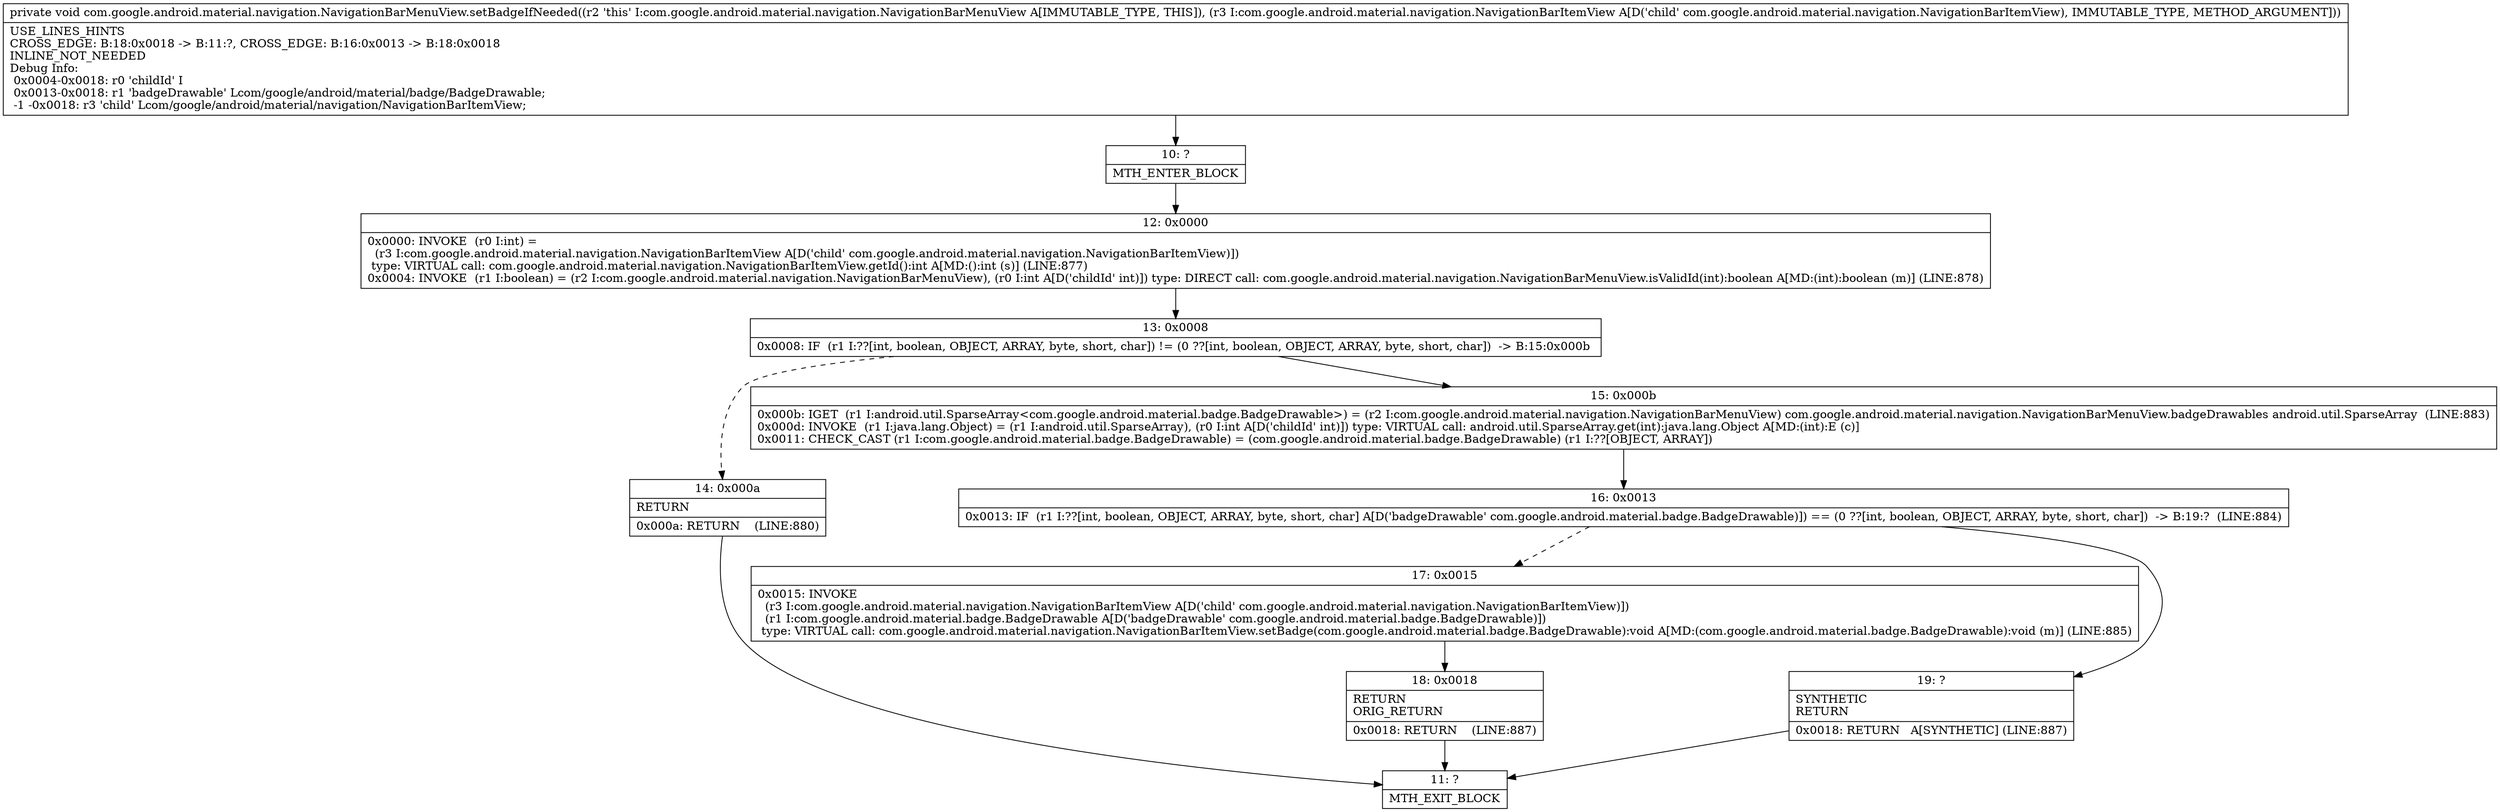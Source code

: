 digraph "CFG forcom.google.android.material.navigation.NavigationBarMenuView.setBadgeIfNeeded(Lcom\/google\/android\/material\/navigation\/NavigationBarItemView;)V" {
Node_10 [shape=record,label="{10\:\ ?|MTH_ENTER_BLOCK\l}"];
Node_12 [shape=record,label="{12\:\ 0x0000|0x0000: INVOKE  (r0 I:int) = \l  (r3 I:com.google.android.material.navigation.NavigationBarItemView A[D('child' com.google.android.material.navigation.NavigationBarItemView)])\l type: VIRTUAL call: com.google.android.material.navigation.NavigationBarItemView.getId():int A[MD:():int (s)] (LINE:877)\l0x0004: INVOKE  (r1 I:boolean) = (r2 I:com.google.android.material.navigation.NavigationBarMenuView), (r0 I:int A[D('childId' int)]) type: DIRECT call: com.google.android.material.navigation.NavigationBarMenuView.isValidId(int):boolean A[MD:(int):boolean (m)] (LINE:878)\l}"];
Node_13 [shape=record,label="{13\:\ 0x0008|0x0008: IF  (r1 I:??[int, boolean, OBJECT, ARRAY, byte, short, char]) != (0 ??[int, boolean, OBJECT, ARRAY, byte, short, char])  \-\> B:15:0x000b \l}"];
Node_14 [shape=record,label="{14\:\ 0x000a|RETURN\l|0x000a: RETURN    (LINE:880)\l}"];
Node_11 [shape=record,label="{11\:\ ?|MTH_EXIT_BLOCK\l}"];
Node_15 [shape=record,label="{15\:\ 0x000b|0x000b: IGET  (r1 I:android.util.SparseArray\<com.google.android.material.badge.BadgeDrawable\>) = (r2 I:com.google.android.material.navigation.NavigationBarMenuView) com.google.android.material.navigation.NavigationBarMenuView.badgeDrawables android.util.SparseArray  (LINE:883)\l0x000d: INVOKE  (r1 I:java.lang.Object) = (r1 I:android.util.SparseArray), (r0 I:int A[D('childId' int)]) type: VIRTUAL call: android.util.SparseArray.get(int):java.lang.Object A[MD:(int):E (c)]\l0x0011: CHECK_CAST (r1 I:com.google.android.material.badge.BadgeDrawable) = (com.google.android.material.badge.BadgeDrawable) (r1 I:??[OBJECT, ARRAY]) \l}"];
Node_16 [shape=record,label="{16\:\ 0x0013|0x0013: IF  (r1 I:??[int, boolean, OBJECT, ARRAY, byte, short, char] A[D('badgeDrawable' com.google.android.material.badge.BadgeDrawable)]) == (0 ??[int, boolean, OBJECT, ARRAY, byte, short, char])  \-\> B:19:?  (LINE:884)\l}"];
Node_17 [shape=record,label="{17\:\ 0x0015|0x0015: INVOKE  \l  (r3 I:com.google.android.material.navigation.NavigationBarItemView A[D('child' com.google.android.material.navigation.NavigationBarItemView)])\l  (r1 I:com.google.android.material.badge.BadgeDrawable A[D('badgeDrawable' com.google.android.material.badge.BadgeDrawable)])\l type: VIRTUAL call: com.google.android.material.navigation.NavigationBarItemView.setBadge(com.google.android.material.badge.BadgeDrawable):void A[MD:(com.google.android.material.badge.BadgeDrawable):void (m)] (LINE:885)\l}"];
Node_18 [shape=record,label="{18\:\ 0x0018|RETURN\lORIG_RETURN\l|0x0018: RETURN    (LINE:887)\l}"];
Node_19 [shape=record,label="{19\:\ ?|SYNTHETIC\lRETURN\l|0x0018: RETURN   A[SYNTHETIC] (LINE:887)\l}"];
MethodNode[shape=record,label="{private void com.google.android.material.navigation.NavigationBarMenuView.setBadgeIfNeeded((r2 'this' I:com.google.android.material.navigation.NavigationBarMenuView A[IMMUTABLE_TYPE, THIS]), (r3 I:com.google.android.material.navigation.NavigationBarItemView A[D('child' com.google.android.material.navigation.NavigationBarItemView), IMMUTABLE_TYPE, METHOD_ARGUMENT]))  | USE_LINES_HINTS\lCROSS_EDGE: B:18:0x0018 \-\> B:11:?, CROSS_EDGE: B:16:0x0013 \-\> B:18:0x0018\lINLINE_NOT_NEEDED\lDebug Info:\l  0x0004\-0x0018: r0 'childId' I\l  0x0013\-0x0018: r1 'badgeDrawable' Lcom\/google\/android\/material\/badge\/BadgeDrawable;\l  \-1 \-0x0018: r3 'child' Lcom\/google\/android\/material\/navigation\/NavigationBarItemView;\l}"];
MethodNode -> Node_10;Node_10 -> Node_12;
Node_12 -> Node_13;
Node_13 -> Node_14[style=dashed];
Node_13 -> Node_15;
Node_14 -> Node_11;
Node_15 -> Node_16;
Node_16 -> Node_17[style=dashed];
Node_16 -> Node_19;
Node_17 -> Node_18;
Node_18 -> Node_11;
Node_19 -> Node_11;
}

